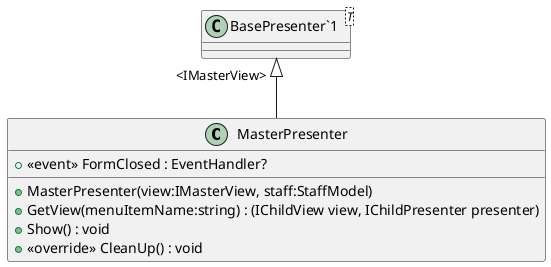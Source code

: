 @startuml
class MasterPresenter {
    +  <<event>> FormClosed : EventHandler? 
    + MasterPresenter(view:IMasterView, staff:StaffModel)
    + GetView(menuItemName:string) : (IChildView view, IChildPresenter presenter)
    + Show() : void
    + <<override>> CleanUp() : void
}
class "BasePresenter`1"<T> {
}
"BasePresenter`1" "<IMasterView>" <|-- MasterPresenter
@enduml
